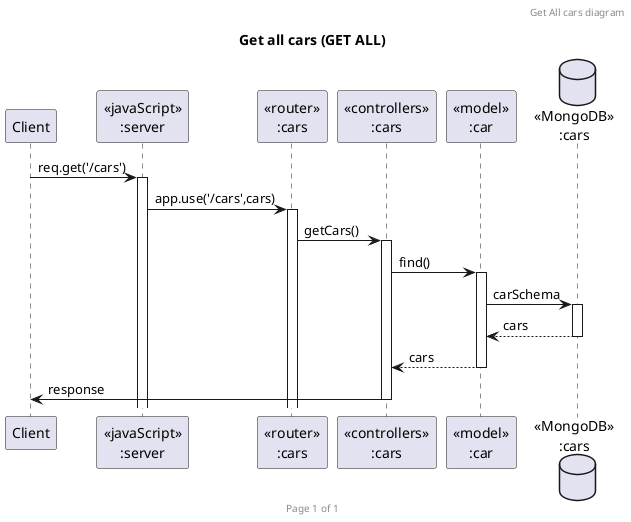 @startuml Get all cars (GET ALL)

header Get All cars diagram
footer Page %page% of %lastpage%
title "Get all cars (GET ALL)"

participant "Client" as client
participant "<<javaScript>>\n:server" as server
participant "<<router>>\n:cars" as routercars
participant "<<controllers>>\n:cars" as controllerscars
participant "<<model>>\n:car" as modelcar
database "<<MongoDB>>\n:cars" as carsDatabase

client->server ++:req.get('/cars')
server->routercars ++:app.use('/cars',cars)
routercars -> controllerscars ++:getCars()
controllerscars->modelcar ++:find()
modelcar ->carsDatabase ++: carSchema
carsDatabase --> modelcar --: cars
controllerscars <-- modelcar --:cars
controllerscars->client --:response

@enduml
